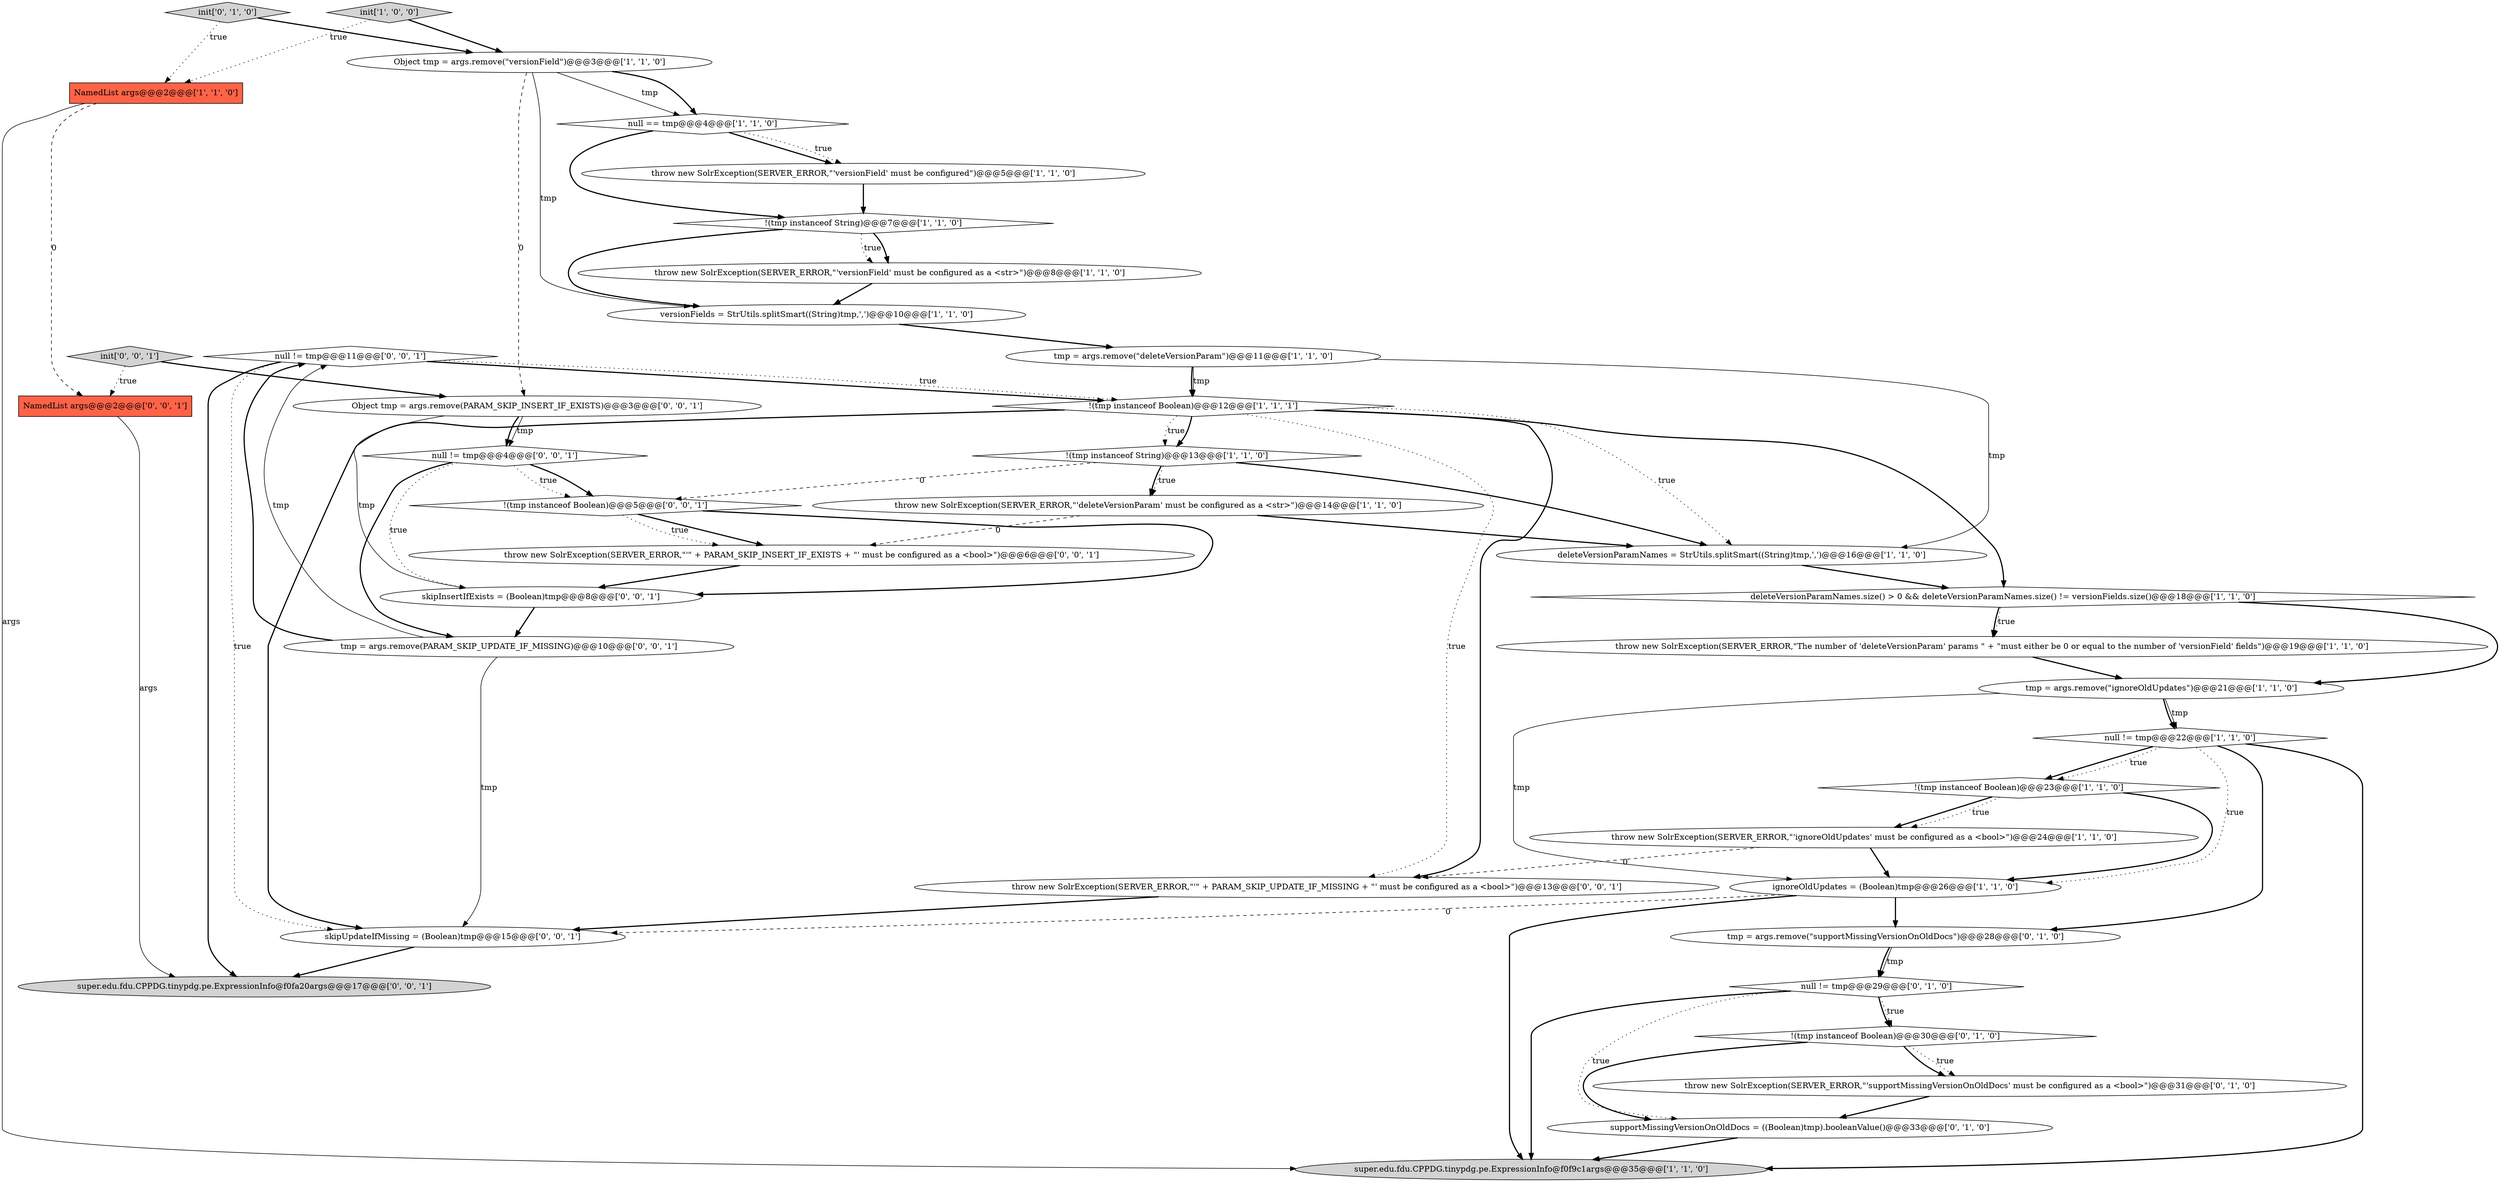 digraph {
15 [style = filled, label = "NamedList args@@@2@@@['1', '1', '0']", fillcolor = tomato, shape = box image = "AAA0AAABBB1BBB"];
18 [style = filled, label = "Object tmp = args.remove(\"versionField\")@@@3@@@['1', '1', '0']", fillcolor = white, shape = ellipse image = "AAA0AAABBB1BBB"];
29 [style = filled, label = "tmp = args.remove(PARAM_SKIP_UPDATE_IF_MISSING)@@@10@@@['0', '0', '1']", fillcolor = white, shape = ellipse image = "AAA0AAABBB3BBB"];
7 [style = filled, label = "deleteVersionParamNames.size() > 0 && deleteVersionParamNames.size() != versionFields.size()@@@18@@@['1', '1', '0']", fillcolor = white, shape = diamond image = "AAA0AAABBB1BBB"];
14 [style = filled, label = "throw new SolrException(SERVER_ERROR,\"The number of 'deleteVersionParam' params \" + \"must either be 0 or equal to the number of 'versionField' fields\")@@@19@@@['1', '1', '0']", fillcolor = white, shape = ellipse image = "AAA0AAABBB1BBB"];
37 [style = filled, label = "init['0', '0', '1']", fillcolor = lightgray, shape = diamond image = "AAA0AAABBB3BBB"];
20 [style = filled, label = "ignoreOldUpdates = (Boolean)tmp@@@26@@@['1', '1', '0']", fillcolor = white, shape = ellipse image = "AAA0AAABBB1BBB"];
10 [style = filled, label = "deleteVersionParamNames = StrUtils.splitSmart((String)tmp,',')@@@16@@@['1', '1', '0']", fillcolor = white, shape = ellipse image = "AAA0AAABBB1BBB"];
13 [style = filled, label = "tmp = args.remove(\"ignoreOldUpdates\")@@@21@@@['1', '1', '0']", fillcolor = white, shape = ellipse image = "AAA0AAABBB1BBB"];
28 [style = filled, label = "null != tmp@@@4@@@['0', '0', '1']", fillcolor = white, shape = diamond image = "AAA0AAABBB3BBB"];
22 [style = filled, label = "init['0', '1', '0']", fillcolor = lightgray, shape = diamond image = "AAA0AAABBB2BBB"];
5 [style = filled, label = "!(tmp instanceof String)@@@7@@@['1', '1', '0']", fillcolor = white, shape = diamond image = "AAA0AAABBB1BBB"];
16 [style = filled, label = "!(tmp instanceof Boolean)@@@23@@@['1', '1', '0']", fillcolor = white, shape = diamond image = "AAA0AAABBB1BBB"];
1 [style = filled, label = "throw new SolrException(SERVER_ERROR,\"'deleteVersionParam' must be configured as a <str>\")@@@14@@@['1', '1', '0']", fillcolor = white, shape = ellipse image = "AAA0AAABBB1BBB"];
21 [style = filled, label = "null != tmp@@@29@@@['0', '1', '0']", fillcolor = white, shape = diamond image = "AAA1AAABBB2BBB"];
26 [style = filled, label = "tmp = args.remove(\"supportMissingVersionOnOldDocs\")@@@28@@@['0', '1', '0']", fillcolor = white, shape = ellipse image = "AAA1AAABBB2BBB"];
0 [style = filled, label = "null == tmp@@@4@@@['1', '1', '0']", fillcolor = white, shape = diamond image = "AAA0AAABBB1BBB"];
36 [style = filled, label = "NamedList args@@@2@@@['0', '0', '1']", fillcolor = tomato, shape = box image = "AAA0AAABBB3BBB"];
3 [style = filled, label = "versionFields = StrUtils.splitSmart((String)tmp,',')@@@10@@@['1', '1', '0']", fillcolor = white, shape = ellipse image = "AAA0AAABBB1BBB"];
30 [style = filled, label = "!(tmp instanceof Boolean)@@@5@@@['0', '0', '1']", fillcolor = white, shape = diamond image = "AAA0AAABBB3BBB"];
19 [style = filled, label = "throw new SolrException(SERVER_ERROR,\"'versionField' must be configured\")@@@5@@@['1', '1', '0']", fillcolor = white, shape = ellipse image = "AAA0AAABBB1BBB"];
34 [style = filled, label = "skipInsertIfExists = (Boolean)tmp@@@8@@@['0', '0', '1']", fillcolor = white, shape = ellipse image = "AAA0AAABBB3BBB"];
11 [style = filled, label = "null != tmp@@@22@@@['1', '1', '0']", fillcolor = white, shape = diamond image = "AAA0AAABBB1BBB"];
38 [style = filled, label = "throw new SolrException(SERVER_ERROR,\"'\" + PARAM_SKIP_UPDATE_IF_MISSING + \"' must be configured as a <bool>\")@@@13@@@['0', '0', '1']", fillcolor = white, shape = ellipse image = "AAA0AAABBB3BBB"];
12 [style = filled, label = "!(tmp instanceof String)@@@13@@@['1', '1', '0']", fillcolor = white, shape = diamond image = "AAA0AAABBB1BBB"];
27 [style = filled, label = "throw new SolrException(SERVER_ERROR,\"'\" + PARAM_SKIP_INSERT_IF_EXISTS + \"' must be configured as a <bool>\")@@@6@@@['0', '0', '1']", fillcolor = white, shape = ellipse image = "AAA0AAABBB3BBB"];
9 [style = filled, label = "super.edu.fdu.CPPDG.tinypdg.pe.ExpressionInfo@f0f9c1args@@@35@@@['1', '1', '0']", fillcolor = lightgray, shape = ellipse image = "AAA0AAABBB1BBB"];
33 [style = filled, label = "super.edu.fdu.CPPDG.tinypdg.pe.ExpressionInfo@f0fa20args@@@17@@@['0', '0', '1']", fillcolor = lightgray, shape = ellipse image = "AAA0AAABBB3BBB"];
8 [style = filled, label = "throw new SolrException(SERVER_ERROR,\"'versionField' must be configured as a <str>\")@@@8@@@['1', '1', '0']", fillcolor = white, shape = ellipse image = "AAA0AAABBB1BBB"];
4 [style = filled, label = "init['1', '0', '0']", fillcolor = lightgray, shape = diamond image = "AAA0AAABBB1BBB"];
25 [style = filled, label = "supportMissingVersionOnOldDocs = ((Boolean)tmp).booleanValue()@@@33@@@['0', '1', '0']", fillcolor = white, shape = ellipse image = "AAA1AAABBB2BBB"];
24 [style = filled, label = "!(tmp instanceof Boolean)@@@30@@@['0', '1', '0']", fillcolor = white, shape = diamond image = "AAA1AAABBB2BBB"];
32 [style = filled, label = "null != tmp@@@11@@@['0', '0', '1']", fillcolor = white, shape = diamond image = "AAA0AAABBB3BBB"];
2 [style = filled, label = "!(tmp instanceof Boolean)@@@12@@@['1', '1', '1']", fillcolor = white, shape = diamond image = "AAA0AAABBB1BBB"];
6 [style = filled, label = "tmp = args.remove(\"deleteVersionParam\")@@@11@@@['1', '1', '0']", fillcolor = white, shape = ellipse image = "AAA0AAABBB1BBB"];
35 [style = filled, label = "skipUpdateIfMissing = (Boolean)tmp@@@15@@@['0', '0', '1']", fillcolor = white, shape = ellipse image = "AAA0AAABBB3BBB"];
17 [style = filled, label = "throw new SolrException(SERVER_ERROR,\"'ignoreOldUpdates' must be configured as a <bool>\")@@@24@@@['1', '1', '0']", fillcolor = white, shape = ellipse image = "AAA0AAABBB1BBB"];
23 [style = filled, label = "throw new SolrException(SERVER_ERROR,\"'supportMissingVersionOnOldDocs' must be configured as a <bool>\")@@@31@@@['0', '1', '0']", fillcolor = white, shape = ellipse image = "AAA1AAABBB2BBB"];
31 [style = filled, label = "Object tmp = args.remove(PARAM_SKIP_INSERT_IF_EXISTS)@@@3@@@['0', '0', '1']", fillcolor = white, shape = ellipse image = "AAA0AAABBB3BBB"];
5->8 [style = dotted, label="true"];
35->33 [style = bold, label=""];
29->35 [style = solid, label="tmp"];
12->1 [style = bold, label=""];
6->10 [style = solid, label="tmp"];
11->16 [style = bold, label=""];
28->34 [style = dotted, label="true"];
6->2 [style = bold, label=""];
3->6 [style = bold, label=""];
7->13 [style = bold, label=""];
30->27 [style = bold, label=""];
12->10 [style = bold, label=""];
13->11 [style = bold, label=""];
29->32 [style = bold, label=""];
38->35 [style = bold, label=""];
34->29 [style = bold, label=""];
27->34 [style = bold, label=""];
31->28 [style = solid, label="tmp"];
2->38 [style = bold, label=""];
28->29 [style = bold, label=""];
22->15 [style = dotted, label="true"];
12->30 [style = dashed, label="0"];
28->30 [style = bold, label=""];
26->21 [style = bold, label=""];
1->10 [style = bold, label=""];
37->31 [style = bold, label=""];
19->5 [style = bold, label=""];
13->11 [style = solid, label="tmp"];
11->26 [style = bold, label=""];
21->24 [style = dotted, label="true"];
14->13 [style = bold, label=""];
0->19 [style = bold, label=""];
18->3 [style = solid, label="tmp"];
8->3 [style = bold, label=""];
2->38 [style = dotted, label="true"];
7->14 [style = bold, label=""];
11->16 [style = dotted, label="true"];
10->7 [style = bold, label=""];
24->23 [style = dotted, label="true"];
1->27 [style = dashed, label="0"];
32->2 [style = bold, label=""];
36->33 [style = solid, label="args"];
7->14 [style = dotted, label="true"];
2->12 [style = dotted, label="true"];
25->9 [style = bold, label=""];
18->31 [style = dashed, label="0"];
24->25 [style = bold, label=""];
15->9 [style = solid, label="args"];
32->33 [style = bold, label=""];
15->36 [style = dashed, label="0"];
31->28 [style = bold, label=""];
12->1 [style = dotted, label="true"];
37->36 [style = dotted, label="true"];
0->19 [style = dotted, label="true"];
21->25 [style = dotted, label="true"];
30->34 [style = bold, label=""];
23->25 [style = bold, label=""];
5->8 [style = bold, label=""];
32->2 [style = dotted, label="true"];
29->32 [style = solid, label="tmp"];
2->7 [style = bold, label=""];
17->20 [style = bold, label=""];
17->38 [style = dashed, label="0"];
22->18 [style = bold, label=""];
11->20 [style = dotted, label="true"];
16->17 [style = bold, label=""];
5->3 [style = bold, label=""];
20->9 [style = bold, label=""];
21->9 [style = bold, label=""];
32->35 [style = dotted, label="true"];
16->17 [style = dotted, label="true"];
4->18 [style = bold, label=""];
13->20 [style = solid, label="tmp"];
20->35 [style = dashed, label="0"];
6->2 [style = solid, label="tmp"];
24->23 [style = bold, label=""];
30->27 [style = dotted, label="true"];
26->21 [style = solid, label="tmp"];
18->0 [style = solid, label="tmp"];
11->9 [style = bold, label=""];
21->24 [style = bold, label=""];
28->30 [style = dotted, label="true"];
2->10 [style = dotted, label="true"];
4->15 [style = dotted, label="true"];
16->20 [style = bold, label=""];
31->34 [style = solid, label="tmp"];
0->5 [style = bold, label=""];
20->26 [style = bold, label=""];
2->35 [style = bold, label=""];
2->12 [style = bold, label=""];
18->0 [style = bold, label=""];
}
